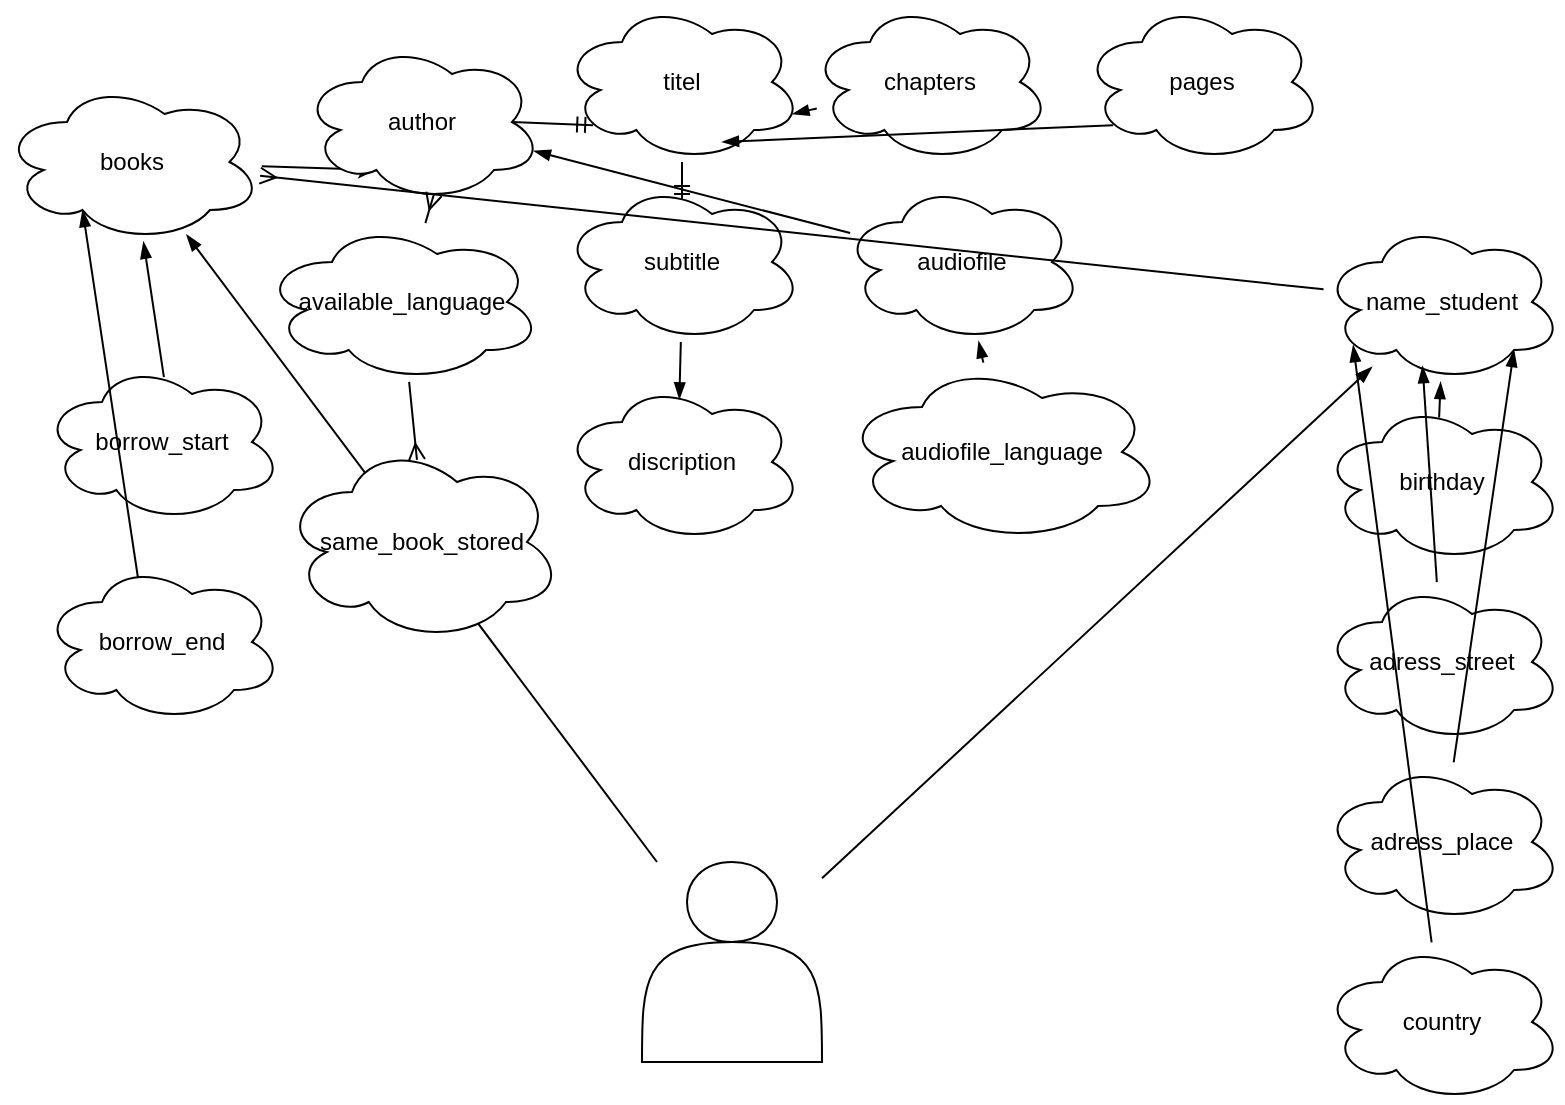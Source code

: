 <mxfile>
    <diagram id="le4M-jC43JbNifUeuZVW" name="HouseLibrary Michael Garrigosa">
        <mxGraphModel dx="960" dy="699" grid="1" gridSize="10" guides="1" tooltips="1" connect="1" arrows="1" fold="1" page="1" pageScale="1" pageWidth="827" pageHeight="1169" math="0" shadow="0">
            <root>
                <mxCell id="0"/>
                <mxCell id="1" parent="0"/>
                <mxCell id="ISsJygBIt1SG3iTbkoU0-38" style="edgeStyle=none;html=1;endArrow=blockThin;endFill=1;" edge="1" parent="1" source="2" target="15">
                    <mxGeometry relative="1" as="geometry"/>
                </mxCell>
                <mxCell id="ISsJygBIt1SG3iTbkoU0-39" style="edgeStyle=none;html=1;endArrow=blockThin;endFill=1;" edge="1" parent="1" source="2" target="3">
                    <mxGeometry relative="1" as="geometry"/>
                </mxCell>
                <mxCell id="2" value="" style="shape=actor;whiteSpace=wrap;html=1;" vertex="1" parent="1">
                    <mxGeometry x="330" y="470" width="90" height="100" as="geometry"/>
                </mxCell>
                <mxCell id="22" style="edgeStyle=none;html=1;entryX=0.31;entryY=0.8;entryDx=0;entryDy=0;entryPerimeter=0;" edge="1" parent="1" source="3" target="5">
                    <mxGeometry relative="1" as="geometry"/>
                </mxCell>
                <mxCell id="3" value="books" style="ellipse;shape=cloud;whiteSpace=wrap;html=1;" vertex="1" parent="1">
                    <mxGeometry x="10" y="80" width="130" height="80" as="geometry"/>
                </mxCell>
                <mxCell id="24" style="edgeStyle=none;html=1;entryX=0.5;entryY=0.125;entryDx=0;entryDy=0;entryPerimeter=0;endArrow=ERmandOne;endFill=0;" edge="1" parent="1" source="4" target="8">
                    <mxGeometry relative="1" as="geometry"/>
                </mxCell>
                <mxCell id="4" value="titel" style="ellipse;shape=cloud;whiteSpace=wrap;html=1;" vertex="1" parent="1">
                    <mxGeometry x="290" y="40" width="120" height="80" as="geometry"/>
                </mxCell>
                <mxCell id="23" style="edgeStyle=none;html=1;entryX=0.13;entryY=0.77;entryDx=0;entryDy=0;entryPerimeter=0;exitX=0.875;exitY=0.5;exitDx=0;exitDy=0;exitPerimeter=0;endArrow=ERmandOne;endFill=0;" edge="1" parent="1" source="5" target="4">
                    <mxGeometry relative="1" as="geometry"/>
                </mxCell>
                <mxCell id="5" value="author" style="ellipse;shape=cloud;whiteSpace=wrap;html=1;" vertex="1" parent="1">
                    <mxGeometry x="160" y="60" width="120" height="80" as="geometry"/>
                </mxCell>
                <mxCell id="29" style="edgeStyle=none;html=1;entryX=0.96;entryY=0.7;entryDx=0;entryDy=0;entryPerimeter=0;endArrow=blockThin;endFill=1;" edge="1" parent="1" source="6" target="4">
                    <mxGeometry relative="1" as="geometry"/>
                </mxCell>
                <mxCell id="6" value="chapters" style="ellipse;shape=cloud;whiteSpace=wrap;html=1;" vertex="1" parent="1">
                    <mxGeometry x="414" y="40" width="120" height="80" as="geometry"/>
                </mxCell>
                <mxCell id="7" value="discription" style="ellipse;shape=cloud;whiteSpace=wrap;html=1;" vertex="1" parent="1">
                    <mxGeometry x="290" y="230" width="120" height="80" as="geometry"/>
                </mxCell>
                <mxCell id="31" value="" style="edgeStyle=none;html=1;endArrow=blockThin;endFill=1;entryX=0.489;entryY=0.108;entryDx=0;entryDy=0;entryPerimeter=0;" edge="1" parent="1" source="8" target="7">
                    <mxGeometry relative="1" as="geometry"/>
                </mxCell>
                <mxCell id="8" value="subtitle" style="ellipse;shape=cloud;whiteSpace=wrap;html=1;" vertex="1" parent="1">
                    <mxGeometry x="290" y="130" width="120" height="80" as="geometry"/>
                </mxCell>
                <mxCell id="32" style="edgeStyle=none;html=1;endArrow=blockThin;endFill=1;" edge="1" parent="1" source="9" target="5">
                    <mxGeometry relative="1" as="geometry"/>
                </mxCell>
                <mxCell id="9" value="audiofile" style="ellipse;shape=cloud;whiteSpace=wrap;html=1;" vertex="1" parent="1">
                    <mxGeometry x="430" y="130" width="120" height="80" as="geometry"/>
                </mxCell>
                <mxCell id="30" style="edgeStyle=none;html=1;endArrow=blockThin;endFill=1;exitX=0.13;exitY=0.77;exitDx=0;exitDy=0;exitPerimeter=0;" edge="1" parent="1" source="10">
                    <mxGeometry relative="1" as="geometry">
                        <mxPoint x="370" y="110" as="targetPoint"/>
                    </mxGeometry>
                </mxCell>
                <mxCell id="10" value="pages" style="ellipse;shape=cloud;whiteSpace=wrap;html=1;" vertex="1" parent="1">
                    <mxGeometry x="550" y="40" width="120" height="80" as="geometry"/>
                </mxCell>
                <mxCell id="27" style="edgeStyle=none;html=1;endArrow=blockThin;endFill=1;exitX=0.508;exitY=0.095;exitDx=0;exitDy=0;exitPerimeter=0;" edge="1" parent="1" source="12" target="3">
                    <mxGeometry relative="1" as="geometry"/>
                </mxCell>
                <mxCell id="12" value="borrow_start" style="ellipse;shape=cloud;whiteSpace=wrap;html=1;" vertex="1" parent="1">
                    <mxGeometry x="30" y="220" width="120" height="80" as="geometry"/>
                </mxCell>
                <mxCell id="13" value="same_book_stored" style="ellipse;shape=cloud;whiteSpace=wrap;html=1;" vertex="1" parent="1">
                    <mxGeometry x="150" y="260" width="140" height="100" as="geometry"/>
                </mxCell>
                <mxCell id="28" style="edgeStyle=none;html=1;entryX=0.31;entryY=0.8;entryDx=0;entryDy=0;entryPerimeter=0;endArrow=blockThin;endFill=1;exitX=0.4;exitY=0.1;exitDx=0;exitDy=0;exitPerimeter=0;" edge="1" parent="1" source="14" target="3">
                    <mxGeometry relative="1" as="geometry"/>
                </mxCell>
                <mxCell id="14" value="borrow_end" style="ellipse;shape=cloud;whiteSpace=wrap;html=1;" vertex="1" parent="1">
                    <mxGeometry x="30" y="320" width="120" height="80" as="geometry"/>
                </mxCell>
                <mxCell id="34" style="edgeStyle=none;html=1;endArrow=ERmany;endFill=0;" edge="1" parent="1" source="15" target="3">
                    <mxGeometry relative="1" as="geometry"/>
                </mxCell>
                <mxCell id="15" value="name_student" style="ellipse;shape=cloud;whiteSpace=wrap;html=1;" vertex="1" parent="1">
                    <mxGeometry x="670" y="150" width="120" height="80" as="geometry"/>
                </mxCell>
                <mxCell id="35" style="edgeStyle=none;html=1;endArrow=blockThin;endFill=1;exitX=0.488;exitY=0.097;exitDx=0;exitDy=0;exitPerimeter=0;" edge="1" parent="1" source="16" target="15">
                    <mxGeometry relative="1" as="geometry"/>
                </mxCell>
                <mxCell id="16" value="birthday&lt;span style=&quot;color: rgba(0 , 0 , 0 , 0) ; font-family: monospace ; font-size: 0px&quot;&gt;%3CmxGraphModel%3E%3Croot%3E%3CmxCell%20id%3D%220%22%2F%3E%3CmxCell%20id%3D%221%22%20parent%3D%220%22%2F%3E%3CmxCell%20id%3D%222%22%20value%3D%22name_student%22%20style%3D%22ellipse%3Bshape%3Dcloud%3BwhiteSpace%3Dwrap%3Bhtml%3D1%3B%22%20vertex%3D%221%22%20parent%3D%221%22%3E%3CmxGeometry%20x%3D%22560%22%20y%3D%22230%22%20width%3D%22120%22%20height%3D%2280%22%20as%3D%22geometry%22%2F%3E%3C%2FmxCell%3E%3C%2Froot%3E%3C%2FmxGraphModel%3E&lt;/span&gt;" style="ellipse;shape=cloud;whiteSpace=wrap;html=1;" vertex="1" parent="1">
                    <mxGeometry x="670" y="240" width="120" height="80" as="geometry"/>
                </mxCell>
                <mxCell id="36" style="edgeStyle=none;html=1;entryX=0.419;entryY=0.901;entryDx=0;entryDy=0;entryPerimeter=0;endArrow=blockThin;endFill=1;" edge="1" parent="1" source="17" target="15">
                    <mxGeometry relative="1" as="geometry"/>
                </mxCell>
                <mxCell id="17" value="adress_street" style="ellipse;shape=cloud;whiteSpace=wrap;html=1;" vertex="1" parent="1">
                    <mxGeometry x="670" y="330" width="120" height="80" as="geometry"/>
                </mxCell>
                <mxCell id="25" style="edgeStyle=none;html=1;entryX=0.55;entryY=0.95;entryDx=0;entryDy=0;entryPerimeter=0;endArrow=ERmany;endFill=0;" edge="1" parent="1" source="18" target="5">
                    <mxGeometry relative="1" as="geometry"/>
                </mxCell>
                <mxCell id="26" value="" style="edgeStyle=none;html=1;endArrow=ERmany;endFill=0;entryX=0.482;entryY=0.089;entryDx=0;entryDy=0;entryPerimeter=0;" edge="1" parent="1" source="18" target="13">
                    <mxGeometry relative="1" as="geometry"/>
                </mxCell>
                <mxCell id="18" value="available_language" style="ellipse;shape=cloud;whiteSpace=wrap;html=1;" vertex="1" parent="1">
                    <mxGeometry x="140" y="150" width="140" height="80" as="geometry"/>
                </mxCell>
                <mxCell id="37" style="edgeStyle=none;html=1;entryX=0.8;entryY=0.8;entryDx=0;entryDy=0;entryPerimeter=0;endArrow=blockThin;endFill=1;" edge="1" parent="1" source="19" target="15">
                    <mxGeometry relative="1" as="geometry"/>
                </mxCell>
                <mxCell id="19" value="adress_place" style="ellipse;shape=cloud;whiteSpace=wrap;html=1;" vertex="1" parent="1">
                    <mxGeometry x="670" y="420" width="120" height="80" as="geometry"/>
                </mxCell>
                <mxCell id="38" style="edgeStyle=none;html=1;entryX=0.13;entryY=0.77;entryDx=0;entryDy=0;entryPerimeter=0;endArrow=blockThin;endFill=1;" edge="1" parent="1" source="20" target="15">
                    <mxGeometry relative="1" as="geometry"/>
                </mxCell>
                <mxCell id="20" value="country" style="ellipse;shape=cloud;whiteSpace=wrap;html=1;" vertex="1" parent="1">
                    <mxGeometry x="670" y="510" width="120" height="80" as="geometry"/>
                </mxCell>
                <mxCell id="33" style="edgeStyle=none;html=1;endArrow=blockThin;endFill=1;" edge="1" parent="1" source="21" target="9">
                    <mxGeometry relative="1" as="geometry"/>
                </mxCell>
                <mxCell id="21" value="audiofile_language" style="ellipse;shape=cloud;whiteSpace=wrap;html=1;" vertex="1" parent="1">
                    <mxGeometry x="430" y="220" width="160" height="90" as="geometry"/>
                </mxCell>
            </root>
        </mxGraphModel>
    </diagram>
    <diagram id="Uqr-u5aDgeg00nHflZLZ" name="HouseLibrary MDG UML">
        <mxGraphModel dx="960" dy="699" grid="1" gridSize="10" guides="1" tooltips="1" connect="1" arrows="1" fold="1" page="1" pageScale="1" pageWidth="827" pageHeight="1169" math="0" shadow="0">
            <root>
                <mxCell id="geu8g4ozSeWS6zXbROeK-0"/>
                <mxCell id="geu8g4ozSeWS6zXbROeK-1" parent="geu8g4ozSeWS6zXbROeK-0"/>
                <mxCell id="geu8g4ozSeWS6zXbROeK-2" value="Books_id" style="swimlane;fontStyle=1;align=center;verticalAlign=top;childLayout=stackLayout;horizontal=1;startSize=26;horizontalStack=0;resizeParent=1;resizeParentMax=0;resizeLast=0;collapsible=1;marginBottom=0;" vertex="1" parent="geu8g4ozSeWS6zXbROeK-1">
                    <mxGeometry x="70" y="50" width="190" height="164" as="geometry"/>
                </mxCell>
                <mxCell id="geu8g4ozSeWS6zXbROeK-3" value="Title:vachar(3)" style="text;strokeColor=none;fillColor=none;align=left;verticalAlign=top;spacingLeft=4;spacingRight=4;overflow=hidden;rotatable=0;points=[[0,0.5],[1,0.5]];portConstraint=eastwest;" vertex="1" parent="geu8g4ozSeWS6zXbROeK-2">
                    <mxGeometry y="26" width="190" height="26" as="geometry"/>
                </mxCell>
                <mxCell id="geu8g4ozSeWS6zXbROeK-4" value="" style="line;strokeWidth=1;fillColor=none;align=left;verticalAlign=middle;spacingTop=-1;spacingLeft=3;spacingRight=3;rotatable=0;labelPosition=right;points=[];portConstraint=eastwest;" vertex="1" parent="geu8g4ozSeWS6zXbROeK-2">
                    <mxGeometry y="52" width="190" height="8" as="geometry"/>
                </mxCell>
                <mxCell id="geu8g4ozSeWS6zXbROeK-5" value="borrowend_id" style="text;strokeColor=none;fillColor=none;align=left;verticalAlign=top;spacingLeft=4;spacingRight=4;overflow=hidden;rotatable=0;points=[[0,0.5],[1,0.5]];portConstraint=eastwest;" vertex="1" parent="geu8g4ozSeWS6zXbROeK-2">
                    <mxGeometry y="60" width="190" height="26" as="geometry"/>
                </mxCell>
                <mxCell id="Sz_wTgEjRI_j9SYsHuU3-5" value="borrowstart_id" style="text;strokeColor=none;fillColor=none;align=left;verticalAlign=top;spacingLeft=4;spacingRight=4;overflow=hidden;rotatable=0;points=[[0,0.5],[1,0.5]];portConstraint=eastwest;" vertex="1" parent="geu8g4ozSeWS6zXbROeK-2">
                    <mxGeometry y="86" width="190" height="26" as="geometry"/>
                </mxCell>
                <mxCell id="Sz_wTgEjRI_j9SYsHuU3-6" value="sameBook:vachar (30)" style="text;strokeColor=none;fillColor=none;align=left;verticalAlign=top;spacingLeft=4;spacingRight=4;overflow=hidden;rotatable=0;points=[[0,0.5],[1,0.5]];portConstraint=eastwest;" vertex="1" parent="geu8g4ozSeWS6zXbROeK-2">
                    <mxGeometry y="112" width="190" height="26" as="geometry"/>
                </mxCell>
                <mxCell id="Sz_wTgEjRI_j9SYsHuU3-7" value="available_language:vachar(20)" style="text;strokeColor=none;fillColor=none;align=left;verticalAlign=top;spacingLeft=4;spacingRight=4;overflow=hidden;rotatable=0;points=[[0,0.5],[1,0.5]];portConstraint=eastwest;" vertex="1" parent="geu8g4ozSeWS6zXbROeK-2">
                    <mxGeometry y="138" width="190" height="26" as="geometry"/>
                </mxCell>
                <mxCell id="J5SIOWQOhl8KGaGSw9xx-34" value="author" style="swimlane;fontStyle=1;align=center;verticalAlign=top;childLayout=stackLayout;horizontal=1;startSize=26;horizontalStack=0;resizeParent=1;resizeParentMax=0;resizeLast=0;collapsible=1;marginBottom=0;" vertex="1" parent="geu8g4ozSeWS6zXbROeK-1">
                    <mxGeometry x="320" y="50" width="160" height="138" as="geometry"/>
                </mxCell>
                <mxCell id="J5SIOWQOhl8KGaGSw9xx-35" value="Title_id" style="text;strokeColor=none;fillColor=none;align=left;verticalAlign=top;spacingLeft=4;spacingRight=4;overflow=hidden;rotatable=0;points=[[0,0.5],[1,0.5]];portConstraint=eastwest;" vertex="1" parent="J5SIOWQOhl8KGaGSw9xx-34">
                    <mxGeometry y="26" width="160" height="26" as="geometry"/>
                </mxCell>
                <mxCell id="J5SIOWQOhl8KGaGSw9xx-36" value="" style="line;strokeWidth=1;fillColor=none;align=left;verticalAlign=middle;spacingTop=-1;spacingLeft=3;spacingRight=3;rotatable=0;labelPosition=right;points=[];portConstraint=eastwest;" vertex="1" parent="J5SIOWQOhl8KGaGSw9xx-34">
                    <mxGeometry y="52" width="160" height="8" as="geometry"/>
                </mxCell>
                <mxCell id="J5SIOWQOhl8KGaGSw9xx-37" value="subtitle_smallint(2)" style="text;strokeColor=none;fillColor=none;align=left;verticalAlign=top;spacingLeft=4;spacingRight=4;overflow=hidden;rotatable=0;points=[[0,0.5],[1,0.5]];portConstraint=eastwest;" vertex="1" parent="J5SIOWQOhl8KGaGSw9xx-34">
                    <mxGeometry y="60" width="160" height="26" as="geometry"/>
                </mxCell>
                <mxCell id="J5SIOWQOhl8KGaGSw9xx-38" value="discription_int" style="text;strokeColor=none;fillColor=none;align=left;verticalAlign=top;spacingLeft=4;spacingRight=4;overflow=hidden;rotatable=0;points=[[0,0.5],[1,0.5]];portConstraint=eastwest;" vertex="1" parent="J5SIOWQOhl8KGaGSw9xx-34">
                    <mxGeometry y="86" width="160" height="26" as="geometry"/>
                </mxCell>
                <mxCell id="J5SIOWQOhl8KGaGSw9xx-39" value="origen:vachar(5)" style="text;strokeColor=none;fillColor=none;align=left;verticalAlign=top;spacingLeft=4;spacingRight=4;overflow=hidden;rotatable=0;points=[[0,0.5],[1,0.5]];portConstraint=eastwest;" vertex="1" parent="J5SIOWQOhl8KGaGSw9xx-34">
                    <mxGeometry y="112" width="160" height="26" as="geometry"/>
                </mxCell>
                <mxCell id="Sz_wTgEjRI_j9SYsHuU3-1" value="audiofile" style="swimlane;fontStyle=1;align=center;verticalAlign=top;childLayout=stackLayout;horizontal=1;startSize=26;horizontalStack=0;resizeParent=1;resizeParentMax=0;resizeLast=0;collapsible=1;marginBottom=0;" vertex="1" parent="geu8g4ozSeWS6zXbROeK-1">
                    <mxGeometry x="520" y="50" width="160" height="86" as="geometry"/>
                </mxCell>
                <mxCell id="Sz_wTgEjRI_j9SYsHuU3-2" value="language:varchar (20)" style="text;strokeColor=none;fillColor=none;align=left;verticalAlign=top;spacingLeft=4;spacingRight=4;overflow=hidden;rotatable=0;points=[[0,0.5],[1,0.5]];portConstraint=eastwest;" vertex="1" parent="Sz_wTgEjRI_j9SYsHuU3-1">
                    <mxGeometry y="26" width="160" height="26" as="geometry"/>
                </mxCell>
                <mxCell id="Sz_wTgEjRI_j9SYsHuU3-3" value="" style="line;strokeWidth=1;fillColor=none;align=left;verticalAlign=middle;spacingTop=-1;spacingLeft=3;spacingRight=3;rotatable=0;labelPosition=right;points=[];portConstraint=eastwest;" vertex="1" parent="Sz_wTgEjRI_j9SYsHuU3-1">
                    <mxGeometry y="52" width="160" height="8" as="geometry"/>
                </mxCell>
                <mxCell id="Sz_wTgEjRI_j9SYsHuU3-4" value="+ method(type): type" style="text;strokeColor=none;fillColor=none;align=left;verticalAlign=top;spacingLeft=4;spacingRight=4;overflow=hidden;rotatable=0;points=[[0,0.5],[1,0.5]];portConstraint=eastwest;" vertex="1" parent="Sz_wTgEjRI_j9SYsHuU3-1">
                    <mxGeometry y="60" width="160" height="26" as="geometry"/>
                </mxCell>
                <mxCell id="Sz_wTgEjRI_j9SYsHuU3-8" value="student_id" style="swimlane;fontStyle=1;align=center;verticalAlign=top;childLayout=stackLayout;horizontal=1;startSize=26;horizontalStack=0;resizeParent=1;resizeParentMax=0;resizeLast=0;collapsible=1;marginBottom=0;" vertex="1" parent="geu8g4ozSeWS6zXbROeK-1">
                    <mxGeometry x="70" y="260" width="160" height="216" as="geometry"/>
                </mxCell>
                <mxCell id="Sz_wTgEjRI_j9SYsHuU3-9" value="first_name:int" style="text;strokeColor=none;fillColor=none;align=left;verticalAlign=top;spacingLeft=4;spacingRight=4;overflow=hidden;rotatable=0;points=[[0,0.5],[1,0.5]];portConstraint=eastwest;" vertex="1" parent="Sz_wTgEjRI_j9SYsHuU3-8">
                    <mxGeometry y="26" width="160" height="26" as="geometry"/>
                </mxCell>
                <mxCell id="Sz_wTgEjRI_j9SYsHuU3-10" value="" style="line;strokeWidth=1;fillColor=none;align=left;verticalAlign=middle;spacingTop=-1;spacingLeft=3;spacingRight=3;rotatable=0;labelPosition=right;points=[];portConstraint=eastwest;" vertex="1" parent="Sz_wTgEjRI_j9SYsHuU3-8">
                    <mxGeometry y="52" width="160" height="8" as="geometry"/>
                </mxCell>
                <mxCell id="Sz_wTgEjRI_j9SYsHuU3-11" value="second_name:varchar (3)" style="text;strokeColor=none;fillColor=none;align=left;verticalAlign=top;spacingLeft=4;spacingRight=4;overflow=hidden;rotatable=0;points=[[0,0.5],[1,0.5]];portConstraint=eastwest;" vertex="1" parent="Sz_wTgEjRI_j9SYsHuU3-8">
                    <mxGeometry y="60" width="160" height="26" as="geometry"/>
                </mxCell>
                <mxCell id="Sz_wTgEjRI_j9SYsHuU3-12" value="birthday:int" style="text;strokeColor=none;fillColor=none;align=left;verticalAlign=top;spacingLeft=4;spacingRight=4;overflow=hidden;rotatable=0;points=[[0,0.5],[1,0.5]];portConstraint=eastwest;" vertex="1" parent="Sz_wTgEjRI_j9SYsHuU3-8">
                    <mxGeometry y="86" width="160" height="26" as="geometry"/>
                </mxCell>
                <mxCell id="Sz_wTgEjRI_j9SYsHuU3-13" value="street:int" style="text;strokeColor=none;fillColor=none;align=left;verticalAlign=top;spacingLeft=4;spacingRight=4;overflow=hidden;rotatable=0;points=[[0,0.5],[1,0.5]];portConstraint=eastwest;" vertex="1" parent="Sz_wTgEjRI_j9SYsHuU3-8">
                    <mxGeometry y="112" width="160" height="26" as="geometry"/>
                </mxCell>
                <mxCell id="Sz_wTgEjRI_j9SYsHuU3-14" value="place:int" style="text;strokeColor=none;fillColor=none;align=left;verticalAlign=top;spacingLeft=4;spacingRight=4;overflow=hidden;rotatable=0;points=[[0,0.5],[1,0.5]];portConstraint=eastwest;" vertex="1" parent="Sz_wTgEjRI_j9SYsHuU3-8">
                    <mxGeometry y="138" width="160" height="26" as="geometry"/>
                </mxCell>
                <mxCell id="Sz_wTgEjRI_j9SYsHuU3-15" value="zipcode:int" style="text;strokeColor=none;fillColor=none;align=left;verticalAlign=top;spacingLeft=4;spacingRight=4;overflow=hidden;rotatable=0;points=[[0,0.5],[1,0.5]];portConstraint=eastwest;" vertex="1" parent="Sz_wTgEjRI_j9SYsHuU3-8">
                    <mxGeometry y="164" width="160" height="26" as="geometry"/>
                </mxCell>
                <mxCell id="Sz_wTgEjRI_j9SYsHuU3-16" value="country:int" style="text;strokeColor=none;fillColor=none;align=left;verticalAlign=top;spacingLeft=4;spacingRight=4;overflow=hidden;rotatable=0;points=[[0,0.5],[1,0.5]];portConstraint=eastwest;" vertex="1" parent="Sz_wTgEjRI_j9SYsHuU3-8">
                    <mxGeometry y="190" width="160" height="26" as="geometry"/>
                </mxCell>
            </root>
        </mxGraphModel>
    </diagram>
</mxfile>